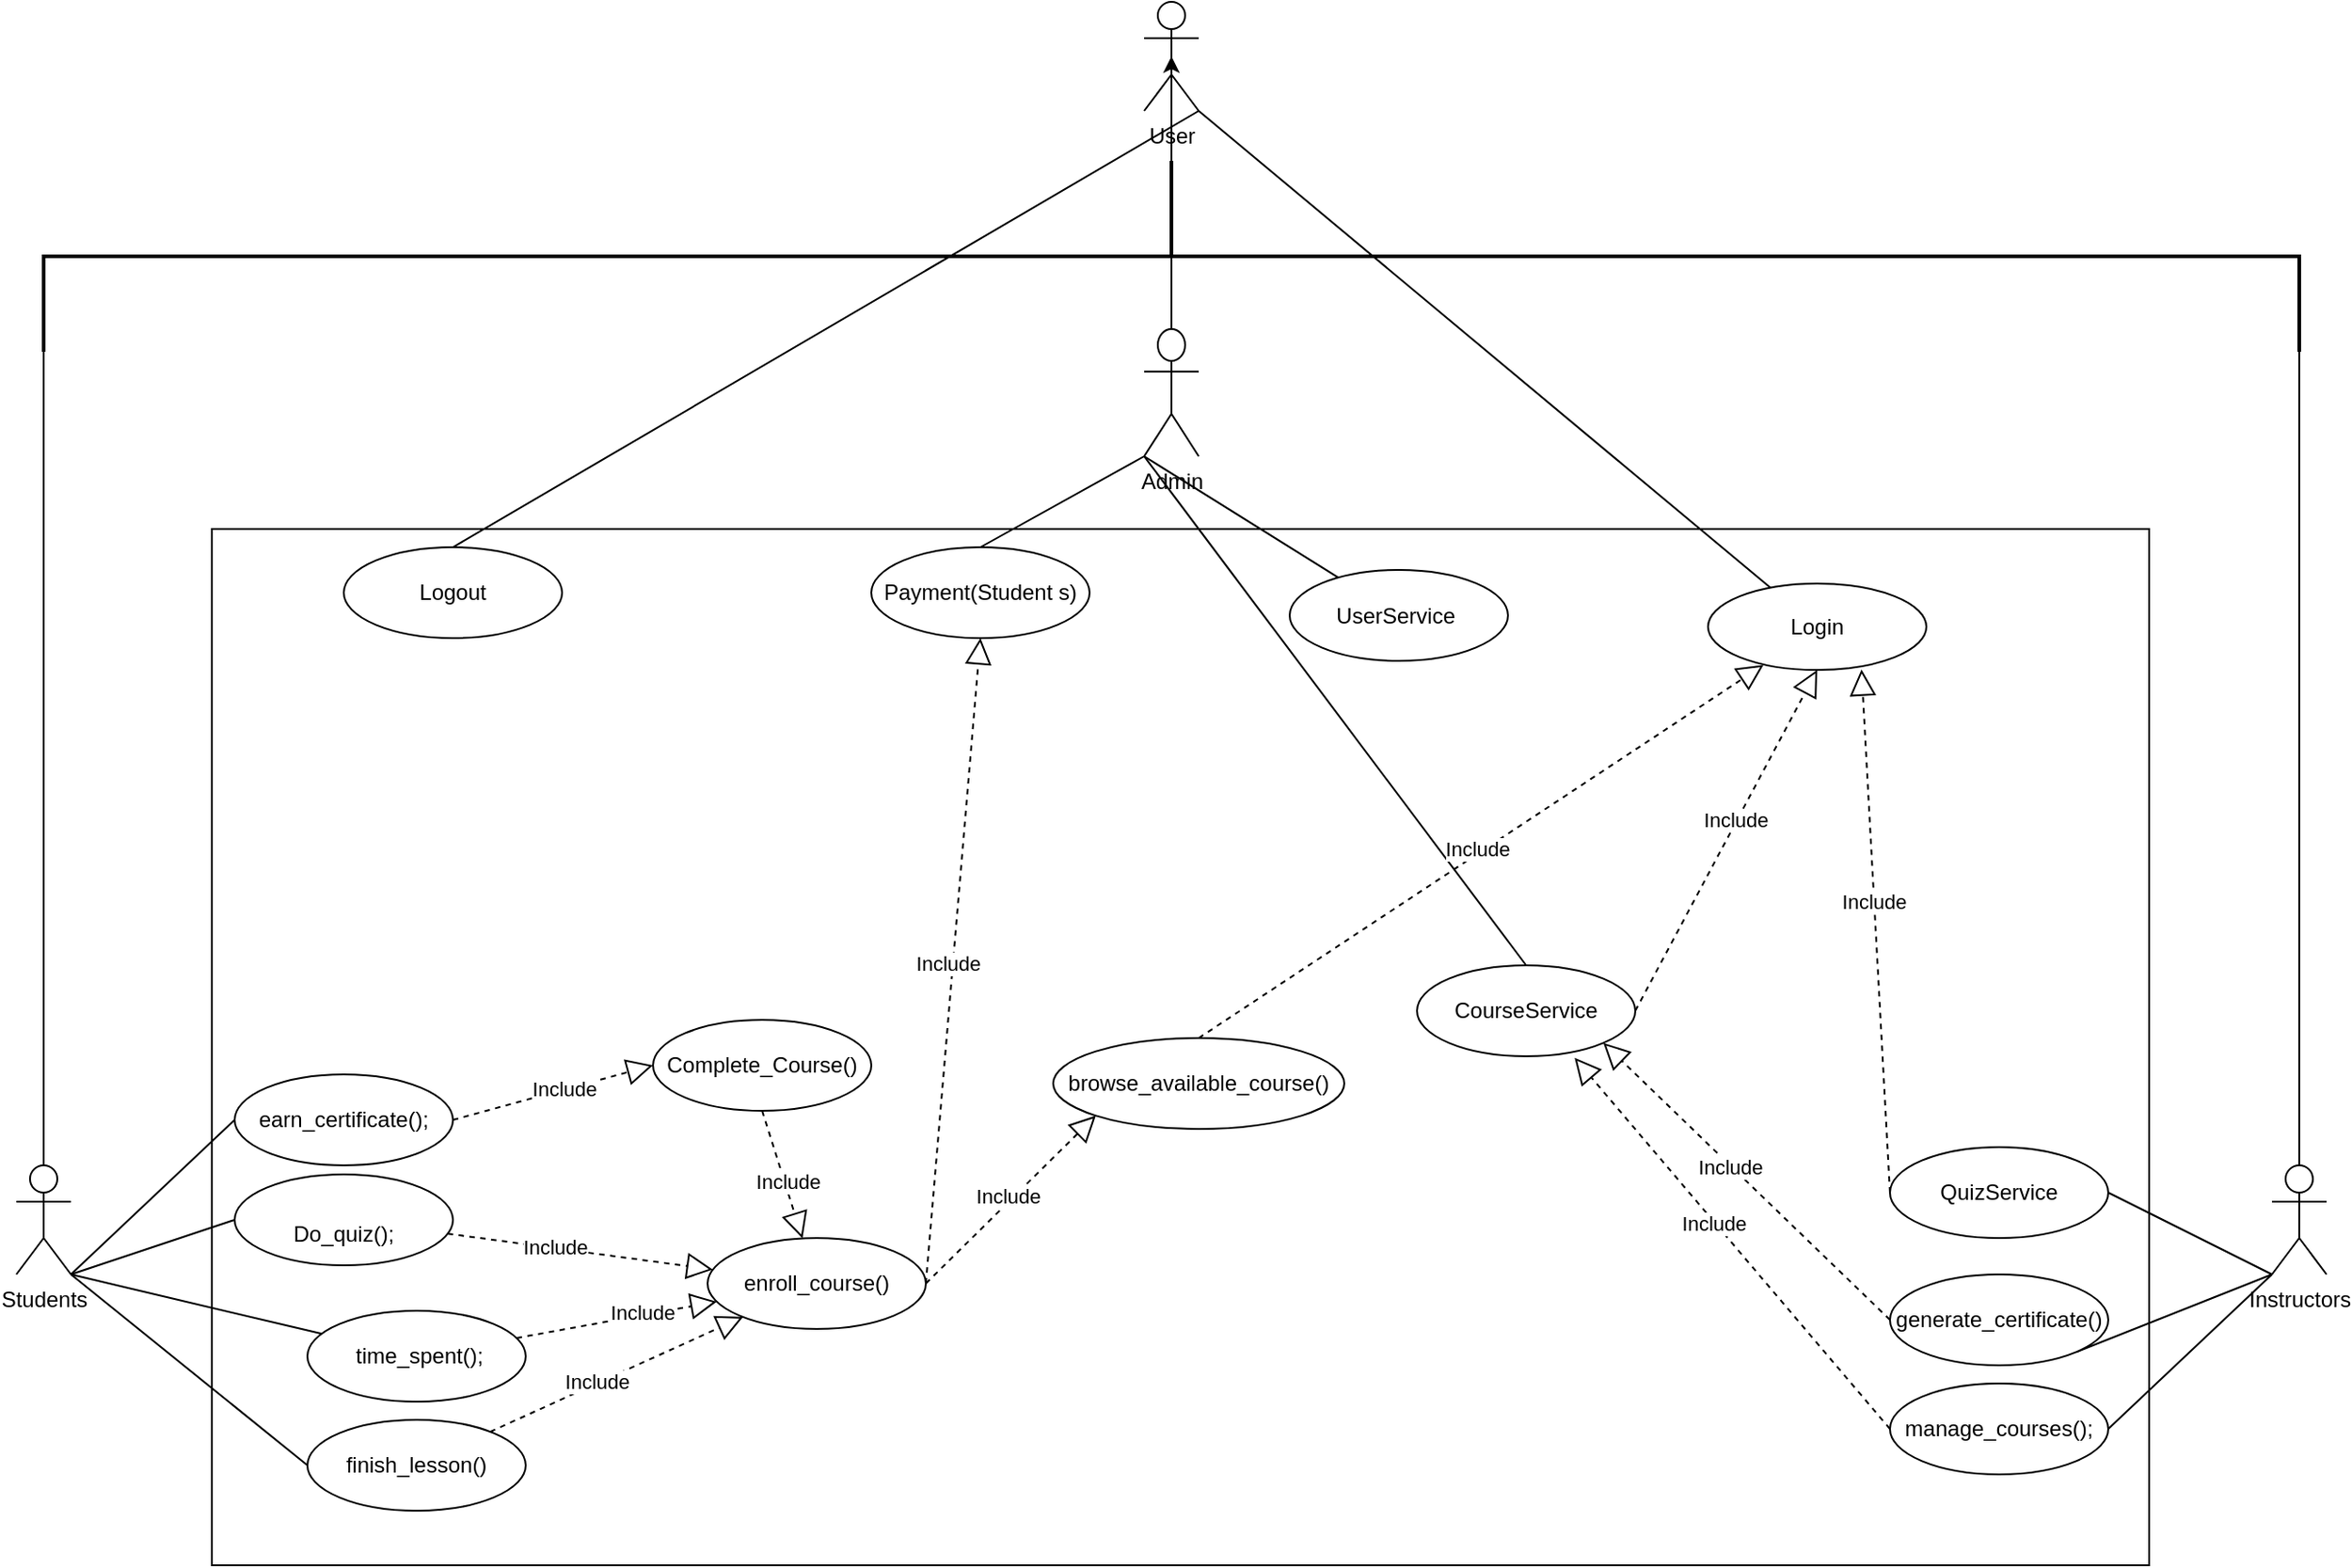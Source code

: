 <mxfile version="28.2.7">
  <diagram name="Page-1" id="zw6fOnVvNEJQJ8MzUSi_">
    <mxGraphModel dx="1389" dy="1935" grid="1" gridSize="10" guides="1" tooltips="1" connect="1" arrows="1" fold="1" page="1" pageScale="1" pageWidth="850" pageHeight="1100" math="0" shadow="0">
      <root>
        <mxCell id="0" />
        <mxCell id="1" parent="0" />
        <mxCell id="bPnjTXjafhnAm1Io0pNq-4" value="Instructors" style="shape=umlActor;verticalLabelPosition=bottom;verticalAlign=top;html=1;outlineConnect=0;" vertex="1" parent="1">
          <mxGeometry x="1300" y="200" width="30" height="60" as="geometry" />
        </mxCell>
        <mxCell id="bPnjTXjafhnAm1Io0pNq-5" value="Students&lt;div&gt;&lt;br&gt;&lt;/div&gt;" style="shape=umlActor;verticalLabelPosition=bottom;verticalAlign=top;html=1;outlineConnect=0;" vertex="1" parent="1">
          <mxGeometry x="60" y="200" width="30" height="60" as="geometry" />
        </mxCell>
        <mxCell id="bPnjTXjafhnAm1Io0pNq-20" value="" style="rounded=0;whiteSpace=wrap;html=1;" vertex="1" parent="1">
          <mxGeometry x="167.5" y="-150" width="1065" height="570" as="geometry" />
        </mxCell>
        <mxCell id="bPnjTXjafhnAm1Io0pNq-43" value="finish_lesson()" style="ellipse;whiteSpace=wrap;html=1;" vertex="1" parent="1">
          <mxGeometry x="220" y="340" width="120" height="50" as="geometry" />
        </mxCell>
        <mxCell id="bPnjTXjafhnAm1Io0pNq-44" value="enroll_course()" style="ellipse;whiteSpace=wrap;html=1;" vertex="1" parent="1">
          <mxGeometry x="440" y="240" width="120" height="50" as="geometry" />
        </mxCell>
        <mxCell id="bPnjTXjafhnAm1Io0pNq-46" value="browse_available_course()" style="ellipse;whiteSpace=wrap;html=1;" vertex="1" parent="1">
          <mxGeometry x="630" y="130" width="160" height="50" as="geometry" />
        </mxCell>
        <mxCell id="bPnjTXjafhnAm1Io0pNq-47" value="earn_certificate();" style="ellipse;whiteSpace=wrap;html=1;" vertex="1" parent="1">
          <mxGeometry x="180" y="150" width="120" height="50" as="geometry" />
        </mxCell>
        <mxCell id="bPnjTXjafhnAm1Io0pNq-48" value="&lt;br&gt;Do_quiz();" style="ellipse;whiteSpace=wrap;html=1;" vertex="1" parent="1">
          <mxGeometry x="180" y="205" width="120" height="50" as="geometry" />
        </mxCell>
        <mxCell id="bPnjTXjafhnAm1Io0pNq-51" value="QuizService" style="ellipse;whiteSpace=wrap;html=1;" vertex="1" parent="1">
          <mxGeometry x="1090" y="190" width="120" height="50" as="geometry" />
        </mxCell>
        <mxCell id="bPnjTXjafhnAm1Io0pNq-54" value="manage_courses();" style="ellipse;whiteSpace=wrap;html=1;" vertex="1" parent="1">
          <mxGeometry x="1090" y="320" width="120" height="50" as="geometry" />
        </mxCell>
        <mxCell id="bPnjTXjafhnAm1Io0pNq-55" value="Logout" style="ellipse;whiteSpace=wrap;html=1;" vertex="1" parent="1">
          <mxGeometry x="240" y="-140" width="120" height="50" as="geometry" />
        </mxCell>
        <mxCell id="bPnjTXjafhnAm1Io0pNq-56" value="Login" style="ellipse;whiteSpace=wrap;html=1;" vertex="1" parent="1">
          <mxGeometry x="990" y="-120" width="120" height="47.5" as="geometry" />
        </mxCell>
        <mxCell id="bPnjTXjafhnAm1Io0pNq-62" value="" style="endArrow=block;dashed=1;endFill=0;endSize=12;html=1;rounded=0;" edge="1" parent="1" source="bPnjTXjafhnAm1Io0pNq-48" target="bPnjTXjafhnAm1Io0pNq-44">
          <mxGeometry width="50" height="50" relative="1" as="geometry">
            <mxPoint x="650" y="530" as="sourcePoint" />
            <mxPoint x="600" y="580" as="targetPoint" />
          </mxGeometry>
        </mxCell>
        <mxCell id="bPnjTXjafhnAm1Io0pNq-120" value="Include" style="edgeLabel;html=1;align=center;verticalAlign=middle;resizable=0;points=[];" vertex="1" connectable="0" parent="bPnjTXjafhnAm1Io0pNq-62">
          <mxGeometry x="-0.196" y="1" relative="1" as="geometry">
            <mxPoint as="offset" />
          </mxGeometry>
        </mxCell>
        <mxCell id="bPnjTXjafhnAm1Io0pNq-63" value="" style="endArrow=block;dashed=1;endFill=0;endSize=12;html=1;rounded=0;" edge="1" parent="1" source="bPnjTXjafhnAm1Io0pNq-45" target="bPnjTXjafhnAm1Io0pNq-44">
          <mxGeometry width="50" height="50" relative="1" as="geometry">
            <mxPoint x="240" y="410" as="sourcePoint" />
            <mxPoint x="100" y="690" as="targetPoint" />
          </mxGeometry>
        </mxCell>
        <mxCell id="bPnjTXjafhnAm1Io0pNq-114" value="Include" style="edgeLabel;html=1;align=center;verticalAlign=middle;resizable=0;points=[];" vertex="1" connectable="0" parent="bPnjTXjafhnAm1Io0pNq-63">
          <mxGeometry x="0.245" y="2" relative="1" as="geometry">
            <mxPoint x="1" as="offset" />
          </mxGeometry>
        </mxCell>
        <mxCell id="bPnjTXjafhnAm1Io0pNq-65" value="" style="endArrow=block;dashed=1;endFill=0;endSize=12;html=1;rounded=0;exitX=0.5;exitY=1;exitDx=0;exitDy=0;" edge="1" parent="1" source="bPnjTXjafhnAm1Io0pNq-223" target="bPnjTXjafhnAm1Io0pNq-44">
          <mxGeometry width="50" height="50" relative="1" as="geometry">
            <mxPoint x="250" y="220" as="sourcePoint" />
            <mxPoint x="130" y="470" as="targetPoint" />
          </mxGeometry>
        </mxCell>
        <mxCell id="bPnjTXjafhnAm1Io0pNq-121" value="Include" style="edgeLabel;html=1;align=center;verticalAlign=middle;resizable=0;points=[];" vertex="1" connectable="0" parent="bPnjTXjafhnAm1Io0pNq-65">
          <mxGeometry x="0.114" y="1" relative="1" as="geometry">
            <mxPoint as="offset" />
          </mxGeometry>
        </mxCell>
        <mxCell id="bPnjTXjafhnAm1Io0pNq-67" value="" style="endArrow=block;dashed=1;endFill=0;endSize=12;html=1;rounded=0;" edge="1" parent="1" source="bPnjTXjafhnAm1Io0pNq-43" target="bPnjTXjafhnAm1Io0pNq-44">
          <mxGeometry width="50" height="50" relative="1" as="geometry">
            <mxPoint x="250" y="470" as="sourcePoint" />
            <mxPoint x="110" y="440" as="targetPoint" />
          </mxGeometry>
        </mxCell>
        <mxCell id="bPnjTXjafhnAm1Io0pNq-119" value="Include" style="edgeLabel;html=1;align=center;verticalAlign=middle;resizable=0;points=[];" vertex="1" connectable="0" parent="bPnjTXjafhnAm1Io0pNq-67">
          <mxGeometry x="-0.157" y="1" relative="1" as="geometry">
            <mxPoint as="offset" />
          </mxGeometry>
        </mxCell>
        <mxCell id="bPnjTXjafhnAm1Io0pNq-86" value="" style="endArrow=none;html=1;rounded=0;exitX=1;exitY=1;exitDx=0;exitDy=0;entryX=0;entryY=1;entryDx=0;entryDy=0;entryPerimeter=0;" edge="1" parent="1" source="bPnjTXjafhnAm1Io0pNq-53" target="bPnjTXjafhnAm1Io0pNq-4">
          <mxGeometry width="50" height="50" relative="1" as="geometry">
            <mxPoint x="800" y="339" as="sourcePoint" />
            <mxPoint x="1040" y="290" as="targetPoint" />
          </mxGeometry>
        </mxCell>
        <mxCell id="bPnjTXjafhnAm1Io0pNq-88" value="" style="endArrow=none;html=1;rounded=0;exitX=1;exitY=0.5;exitDx=0;exitDy=0;entryX=0;entryY=1;entryDx=0;entryDy=0;entryPerimeter=0;" edge="1" parent="1" source="bPnjTXjafhnAm1Io0pNq-51" target="bPnjTXjafhnAm1Io0pNq-4">
          <mxGeometry width="50" height="50" relative="1" as="geometry">
            <mxPoint x="860" y="339" as="sourcePoint" />
            <mxPoint x="770" y="470" as="targetPoint" />
          </mxGeometry>
        </mxCell>
        <mxCell id="bPnjTXjafhnAm1Io0pNq-103" value="" style="endArrow=none;html=1;rounded=0;exitX=1;exitY=0.5;exitDx=0;exitDy=0;entryX=0;entryY=1;entryDx=0;entryDy=0;entryPerimeter=0;" edge="1" parent="1" source="bPnjTXjafhnAm1Io0pNq-54" target="bPnjTXjafhnAm1Io0pNq-4">
          <mxGeometry width="50" height="50" relative="1" as="geometry">
            <mxPoint x="630" y="347" as="sourcePoint" />
            <mxPoint x="1350" y="465" as="targetPoint" />
          </mxGeometry>
        </mxCell>
        <mxCell id="bPnjTXjafhnAm1Io0pNq-53" value="generate_certificate()" style="ellipse;whiteSpace=wrap;html=1;" vertex="1" parent="1">
          <mxGeometry x="1090" y="260" width="120" height="50" as="geometry" />
        </mxCell>
        <mxCell id="bPnjTXjafhnAm1Io0pNq-125" value="Payment(Student s)" style="ellipse;whiteSpace=wrap;html=1;" vertex="1" parent="1">
          <mxGeometry x="530" y="-140" width="120" height="50" as="geometry" />
        </mxCell>
        <object label="Admin" Admin="Admin&#xa;" id="bPnjTXjafhnAm1Io0pNq-129">
          <mxCell style="shape=umlActor;verticalLabelPosition=bottom;verticalAlign=top;html=1;outlineConnect=0;rotation=0;" vertex="1" parent="1">
            <mxGeometry x="680" y="-260" width="30" height="70" as="geometry" />
          </mxCell>
        </object>
        <mxCell id="bPnjTXjafhnAm1Io0pNq-130" value="CourseService" style="ellipse;whiteSpace=wrap;html=1;" vertex="1" parent="1">
          <mxGeometry x="830" y="90" width="120" height="50" as="geometry" />
        </mxCell>
        <mxCell id="bPnjTXjafhnAm1Io0pNq-131" value="UserService&amp;nbsp;" style="ellipse;whiteSpace=wrap;html=1;" vertex="1" parent="1">
          <mxGeometry x="760" y="-127.5" width="120" height="50" as="geometry" />
        </mxCell>
        <mxCell id="bPnjTXjafhnAm1Io0pNq-132" value="" style="endArrow=none;html=1;rounded=0;exitX=0;exitY=1;exitDx=0;exitDy=0;exitPerimeter=0;entryX=0.5;entryY=0;entryDx=0;entryDy=0;" edge="1" parent="1" source="bPnjTXjafhnAm1Io0pNq-129" target="bPnjTXjafhnAm1Io0pNq-130">
          <mxGeometry width="50" height="50" relative="1" as="geometry">
            <mxPoint x="615" y="108" as="sourcePoint" />
            <mxPoint x="755" y="-172" as="targetPoint" />
          </mxGeometry>
        </mxCell>
        <mxCell id="bPnjTXjafhnAm1Io0pNq-133" value="" style="endArrow=none;html=1;rounded=0;exitX=0;exitY=1;exitDx=0;exitDy=0;exitPerimeter=0;" edge="1" parent="1" source="bPnjTXjafhnAm1Io0pNq-129" target="bPnjTXjafhnAm1Io0pNq-131">
          <mxGeometry width="50" height="50" relative="1" as="geometry">
            <mxPoint x="605" y="-2" as="sourcePoint" />
            <mxPoint x="745" y="-282" as="targetPoint" />
          </mxGeometry>
        </mxCell>
        <mxCell id="bPnjTXjafhnAm1Io0pNq-148" value="" style="endArrow=none;html=1;rounded=0;entryX=0.5;entryY=0;entryDx=0;entryDy=0;exitX=0;exitY=1;exitDx=0;exitDy=0;exitPerimeter=0;" edge="1" parent="1" source="bPnjTXjafhnAm1Io0pNq-129" target="bPnjTXjafhnAm1Io0pNq-125">
          <mxGeometry width="50" height="50" relative="1" as="geometry">
            <mxPoint x="530" y="-180" as="sourcePoint" />
            <mxPoint x="492" y="209" as="targetPoint" />
          </mxGeometry>
        </mxCell>
        <mxCell id="bPnjTXjafhnAm1Io0pNq-149" style="edgeStyle=orthogonalEdgeStyle;rounded=0;orthogonalLoop=1;jettySize=auto;html=1;exitX=0.5;exitY=1;exitDx=0;exitDy=0;" edge="1" parent="1" source="bPnjTXjafhnAm1Io0pNq-125" target="bPnjTXjafhnAm1Io0pNq-125">
          <mxGeometry relative="1" as="geometry" />
        </mxCell>
        <mxCell id="bPnjTXjafhnAm1Io0pNq-155" value="User" style="shape=umlActor;verticalLabelPosition=bottom;verticalAlign=top;html=1;outlineConnect=0;" vertex="1" parent="1">
          <mxGeometry x="680" y="-440" width="30" height="60" as="geometry" />
        </mxCell>
        <mxCell id="bPnjTXjafhnAm1Io0pNq-162" value="" style="strokeWidth=2;html=1;shape=mxgraph.flowchart.annotation_2;align=left;labelPosition=right;pointerEvents=1;rotation=90;" vertex="1" parent="1">
          <mxGeometry x="642.5" y="-920" width="105" height="1240" as="geometry" />
        </mxCell>
        <mxCell id="bPnjTXjafhnAm1Io0pNq-165" value="" style="endArrow=classic;html=1;rounded=0;entryX=0.5;entryY=0.5;entryDx=0;entryDy=0;entryPerimeter=0;exitX=0;exitY=0.5;exitDx=0;exitDy=0;exitPerimeter=0;" edge="1" parent="1" source="bPnjTXjafhnAm1Io0pNq-162" target="bPnjTXjafhnAm1Io0pNq-155">
          <mxGeometry width="50" height="50" relative="1" as="geometry">
            <mxPoint x="690" y="20" as="sourcePoint" />
            <mxPoint x="740" y="-30" as="targetPoint" />
          </mxGeometry>
        </mxCell>
        <mxCell id="bPnjTXjafhnAm1Io0pNq-169" value="" style="endArrow=none;html=1;rounded=0;entryX=1;entryY=1;entryDx=0;entryDy=0;entryPerimeter=0;exitX=0.5;exitY=0;exitDx=0;exitDy=0;exitPerimeter=0;" edge="1" parent="1" source="bPnjTXjafhnAm1Io0pNq-5" target="bPnjTXjafhnAm1Io0pNq-162">
          <mxGeometry width="50" height="50" relative="1" as="geometry">
            <mxPoint x="75" y="160" as="sourcePoint" />
            <mxPoint x="90" y="-90" as="targetPoint" />
          </mxGeometry>
        </mxCell>
        <mxCell id="bPnjTXjafhnAm1Io0pNq-170" value="" style="endArrow=none;html=1;rounded=0;exitX=0.5;exitY=0;exitDx=0;exitDy=0;exitPerimeter=0;entryX=0.805;entryY=0;entryDx=0;entryDy=0;entryPerimeter=0;" edge="1" parent="1" source="bPnjTXjafhnAm1Io0pNq-4" target="bPnjTXjafhnAm1Io0pNq-162">
          <mxGeometry width="50" height="50" relative="1" as="geometry">
            <mxPoint x="1270" y="-200" as="sourcePoint" />
            <mxPoint x="1320" y="-250" as="targetPoint" />
          </mxGeometry>
        </mxCell>
        <mxCell id="bPnjTXjafhnAm1Io0pNq-171" value="" style="endArrow=none;html=1;rounded=0;entryX=0.497;entryY=0.5;entryDx=0;entryDy=0;entryPerimeter=0;" edge="1" parent="1" source="bPnjTXjafhnAm1Io0pNq-129" target="bPnjTXjafhnAm1Io0pNq-162">
          <mxGeometry width="50" height="50" relative="1" as="geometry">
            <mxPoint x="690" y="70" as="sourcePoint" />
            <mxPoint x="740" y="20" as="targetPoint" />
          </mxGeometry>
        </mxCell>
        <mxCell id="bPnjTXjafhnAm1Io0pNq-172" value="" style="endArrow=none;html=1;rounded=0;entryX=1;entryY=1;entryDx=0;entryDy=0;entryPerimeter=0;" edge="1" parent="1" source="bPnjTXjafhnAm1Io0pNq-56" target="bPnjTXjafhnAm1Io0pNq-155">
          <mxGeometry width="50" height="50" relative="1" as="geometry">
            <mxPoint x="690" y="70" as="sourcePoint" />
            <mxPoint x="740" y="20" as="targetPoint" />
          </mxGeometry>
        </mxCell>
        <mxCell id="bPnjTXjafhnAm1Io0pNq-173" value="" style="endArrow=none;html=1;rounded=0;entryX=1;entryY=1;entryDx=0;entryDy=0;entryPerimeter=0;exitX=0.5;exitY=0;exitDx=0;exitDy=0;" edge="1" parent="1" source="bPnjTXjafhnAm1Io0pNq-55" target="bPnjTXjafhnAm1Io0pNq-155">
          <mxGeometry width="50" height="50" relative="1" as="geometry">
            <mxPoint x="690" y="70" as="sourcePoint" />
            <mxPoint x="740" y="20" as="targetPoint" />
          </mxGeometry>
        </mxCell>
        <mxCell id="bPnjTXjafhnAm1Io0pNq-180" value="" style="endArrow=block;dashed=1;endFill=0;endSize=12;html=1;rounded=0;exitX=1;exitY=0.5;exitDx=0;exitDy=0;entryX=0.5;entryY=1;entryDx=0;entryDy=0;" edge="1" parent="1" source="bPnjTXjafhnAm1Io0pNq-44" target="bPnjTXjafhnAm1Io0pNq-125">
          <mxGeometry width="160" relative="1" as="geometry">
            <mxPoint x="630" y="40" as="sourcePoint" />
            <mxPoint x="790" y="40" as="targetPoint" />
          </mxGeometry>
        </mxCell>
        <mxCell id="bPnjTXjafhnAm1Io0pNq-181" value="Include" style="edgeLabel;html=1;align=center;verticalAlign=middle;resizable=0;points=[];" vertex="1" connectable="0" parent="bPnjTXjafhnAm1Io0pNq-180">
          <mxGeometry x="-0.005" y="3" relative="1" as="geometry">
            <mxPoint as="offset" />
          </mxGeometry>
        </mxCell>
        <mxCell id="bPnjTXjafhnAm1Io0pNq-199" value="" style="endArrow=none;html=1;rounded=0;exitX=1;exitY=1;exitDx=0;exitDy=0;exitPerimeter=0;" edge="1" parent="1" source="bPnjTXjafhnAm1Io0pNq-5" target="bPnjTXjafhnAm1Io0pNq-45">
          <mxGeometry width="50" height="50" relative="1" as="geometry">
            <mxPoint x="90" y="260" as="sourcePoint" />
            <mxPoint x="505" y="388" as="targetPoint" />
          </mxGeometry>
        </mxCell>
        <mxCell id="bPnjTXjafhnAm1Io0pNq-45" value="&amp;nbsp;time_spent();" style="ellipse;whiteSpace=wrap;html=1;" vertex="1" parent="1">
          <mxGeometry x="220" y="280" width="120" height="50" as="geometry" />
        </mxCell>
        <mxCell id="bPnjTXjafhnAm1Io0pNq-200" value="" style="endArrow=none;html=1;rounded=0;exitX=1;exitY=1;exitDx=0;exitDy=0;exitPerimeter=0;entryX=0;entryY=0.5;entryDx=0;entryDy=0;" edge="1" parent="1" source="bPnjTXjafhnAm1Io0pNq-5" target="bPnjTXjafhnAm1Io0pNq-43">
          <mxGeometry width="50" height="50" relative="1" as="geometry">
            <mxPoint x="190" y="280" as="sourcePoint" />
            <mxPoint x="328" y="313" as="targetPoint" />
          </mxGeometry>
        </mxCell>
        <mxCell id="bPnjTXjafhnAm1Io0pNq-201" value="" style="endArrow=none;html=1;rounded=0;exitX=1;exitY=1;exitDx=0;exitDy=0;exitPerimeter=0;entryX=0;entryY=0.5;entryDx=0;entryDy=0;" edge="1" parent="1" source="bPnjTXjafhnAm1Io0pNq-5" target="bPnjTXjafhnAm1Io0pNq-48">
          <mxGeometry width="50" height="50" relative="1" as="geometry">
            <mxPoint x="190" y="280" as="sourcePoint" />
            <mxPoint x="328" y="313" as="targetPoint" />
          </mxGeometry>
        </mxCell>
        <mxCell id="bPnjTXjafhnAm1Io0pNq-202" value="" style="endArrow=none;html=1;rounded=0;entryX=0;entryY=0.5;entryDx=0;entryDy=0;" edge="1" parent="1" target="bPnjTXjafhnAm1Io0pNq-47">
          <mxGeometry width="50" height="50" relative="1" as="geometry">
            <mxPoint x="90" y="260" as="sourcePoint" />
            <mxPoint x="328" y="313" as="targetPoint" />
          </mxGeometry>
        </mxCell>
        <mxCell id="bPnjTXjafhnAm1Io0pNq-203" value="" style="endArrow=block;dashed=1;endFill=0;endSize=12;html=1;rounded=0;exitX=1;exitY=0.5;exitDx=0;exitDy=0;entryX=0;entryY=1;entryDx=0;entryDy=0;" edge="1" parent="1" source="bPnjTXjafhnAm1Io0pNq-44" target="bPnjTXjafhnAm1Io0pNq-46">
          <mxGeometry width="160" relative="1" as="geometry">
            <mxPoint x="830" y="485" as="sourcePoint" />
            <mxPoint x="610" y="260" as="targetPoint" />
          </mxGeometry>
        </mxCell>
        <mxCell id="bPnjTXjafhnAm1Io0pNq-204" value="Include" style="edgeLabel;html=1;align=center;verticalAlign=middle;resizable=0;points=[];" vertex="1" connectable="0" parent="bPnjTXjafhnAm1Io0pNq-203">
          <mxGeometry x="-0.005" y="3" relative="1" as="geometry">
            <mxPoint as="offset" />
          </mxGeometry>
        </mxCell>
        <mxCell id="bPnjTXjafhnAm1Io0pNq-206" value="" style="endArrow=block;dashed=1;endFill=0;endSize=12;html=1;rounded=0;exitX=0.5;exitY=0;exitDx=0;exitDy=0;entryX=0.254;entryY=0.942;entryDx=0;entryDy=0;entryPerimeter=0;" edge="1" parent="1" source="bPnjTXjafhnAm1Io0pNq-46" target="bPnjTXjafhnAm1Io0pNq-56">
          <mxGeometry width="160" relative="1" as="geometry">
            <mxPoint x="750" y="475" as="sourcePoint" />
            <mxPoint x="790" y="150" as="targetPoint" />
          </mxGeometry>
        </mxCell>
        <mxCell id="bPnjTXjafhnAm1Io0pNq-207" value="Include" style="edgeLabel;html=1;align=center;verticalAlign=middle;resizable=0;points=[];" vertex="1" connectable="0" parent="bPnjTXjafhnAm1Io0pNq-206">
          <mxGeometry x="-0.005" y="3" relative="1" as="geometry">
            <mxPoint as="offset" />
          </mxGeometry>
        </mxCell>
        <mxCell id="bPnjTXjafhnAm1Io0pNq-209" style="edgeStyle=none;shape=connector;rounded=0;orthogonalLoop=1;jettySize=auto;html=1;exitX=0.5;exitY=1;exitDx=0;exitDy=0;dashed=1;strokeColor=default;align=center;verticalAlign=middle;fontFamily=Helvetica;fontSize=11;fontColor=default;labelBackgroundColor=default;endArrow=block;endFill=0;endSize=12;" edge="1" parent="1" source="bPnjTXjafhnAm1Io0pNq-125" target="bPnjTXjafhnAm1Io0pNq-125">
          <mxGeometry relative="1" as="geometry" />
        </mxCell>
        <mxCell id="bPnjTXjafhnAm1Io0pNq-212" value="" style="endArrow=block;dashed=1;endFill=0;endSize=12;html=1;rounded=0;exitX=0;exitY=0.5;exitDx=0;exitDy=0;entryX=1;entryY=1;entryDx=0;entryDy=0;" edge="1" parent="1" source="bPnjTXjafhnAm1Io0pNq-53" target="bPnjTXjafhnAm1Io0pNq-130">
          <mxGeometry width="50" height="50" relative="1" as="geometry">
            <mxPoint x="610" y="400" as="sourcePoint" />
            <mxPoint x="744" y="455" as="targetPoint" />
          </mxGeometry>
        </mxCell>
        <mxCell id="bPnjTXjafhnAm1Io0pNq-213" value="Include" style="edgeLabel;html=1;align=center;verticalAlign=middle;resizable=0;points=[];" vertex="1" connectable="0" parent="bPnjTXjafhnAm1Io0pNq-212">
          <mxGeometry x="0.114" y="1" relative="1" as="geometry">
            <mxPoint as="offset" />
          </mxGeometry>
        </mxCell>
        <mxCell id="bPnjTXjafhnAm1Io0pNq-214" value="" style="endArrow=block;dashed=1;endFill=0;endSize=12;html=1;rounded=0;exitX=0;exitY=0.5;exitDx=0;exitDy=0;entryX=0.703;entryY=0.994;entryDx=0;entryDy=0;entryPerimeter=0;" edge="1" parent="1" source="bPnjTXjafhnAm1Io0pNq-51" target="bPnjTXjafhnAm1Io0pNq-56">
          <mxGeometry width="50" height="50" relative="1" as="geometry">
            <mxPoint x="610" y="400" as="sourcePoint" />
            <mxPoint x="744" y="455" as="targetPoint" />
          </mxGeometry>
        </mxCell>
        <mxCell id="bPnjTXjafhnAm1Io0pNq-215" value="Include" style="edgeLabel;html=1;align=center;verticalAlign=middle;resizable=0;points=[];" vertex="1" connectable="0" parent="bPnjTXjafhnAm1Io0pNq-214">
          <mxGeometry x="0.114" y="1" relative="1" as="geometry">
            <mxPoint as="offset" />
          </mxGeometry>
        </mxCell>
        <mxCell id="bPnjTXjafhnAm1Io0pNq-216" value="" style="endArrow=block;dashed=1;endFill=0;endSize=12;html=1;rounded=0;exitX=0;exitY=0.5;exitDx=0;exitDy=0;entryX=0.722;entryY=1.017;entryDx=0;entryDy=0;entryPerimeter=0;" edge="1" parent="1" source="bPnjTXjafhnAm1Io0pNq-54" target="bPnjTXjafhnAm1Io0pNq-130">
          <mxGeometry width="50" height="50" relative="1" as="geometry">
            <mxPoint x="610" y="400" as="sourcePoint" />
            <mxPoint x="760" y="120" as="targetPoint" />
          </mxGeometry>
        </mxCell>
        <mxCell id="bPnjTXjafhnAm1Io0pNq-217" value="Include" style="edgeLabel;html=1;align=center;verticalAlign=middle;resizable=0;points=[];" vertex="1" connectable="0" parent="bPnjTXjafhnAm1Io0pNq-216">
          <mxGeometry x="0.114" y="1" relative="1" as="geometry">
            <mxPoint as="offset" />
          </mxGeometry>
        </mxCell>
        <mxCell id="bPnjTXjafhnAm1Io0pNq-221" value="" style="endArrow=block;dashed=1;endFill=0;endSize=12;html=1;rounded=0;exitX=1;exitY=0.5;exitDx=0;exitDy=0;entryX=0.5;entryY=1;entryDx=0;entryDy=0;" edge="1" parent="1" source="bPnjTXjafhnAm1Io0pNq-130" target="bPnjTXjafhnAm1Io0pNq-56">
          <mxGeometry width="50" height="50" relative="1" as="geometry">
            <mxPoint x="1077" y="382" as="sourcePoint" />
            <mxPoint x="850" y="190" as="targetPoint" />
          </mxGeometry>
        </mxCell>
        <mxCell id="bPnjTXjafhnAm1Io0pNq-222" value="Include" style="edgeLabel;html=1;align=center;verticalAlign=middle;resizable=0;points=[];" vertex="1" connectable="0" parent="bPnjTXjafhnAm1Io0pNq-221">
          <mxGeometry x="0.114" y="1" relative="1" as="geometry">
            <mxPoint as="offset" />
          </mxGeometry>
        </mxCell>
        <mxCell id="bPnjTXjafhnAm1Io0pNq-223" value="Complete_Course()" style="ellipse;whiteSpace=wrap;html=1;" vertex="1" parent="1">
          <mxGeometry x="410" y="120" width="120" height="50" as="geometry" />
        </mxCell>
        <mxCell id="bPnjTXjafhnAm1Io0pNq-224" value="" style="endArrow=block;dashed=1;endFill=0;endSize=12;html=1;rounded=0;exitX=1;exitY=0.5;exitDx=0;exitDy=0;entryX=0;entryY=0.5;entryDx=0;entryDy=0;" edge="1" parent="1" source="bPnjTXjafhnAm1Io0pNq-47" target="bPnjTXjafhnAm1Io0pNq-223">
          <mxGeometry width="50" height="50" relative="1" as="geometry">
            <mxPoint x="300" y="60" as="sourcePoint" />
            <mxPoint x="348" y="160" as="targetPoint" />
          </mxGeometry>
        </mxCell>
        <mxCell id="bPnjTXjafhnAm1Io0pNq-225" value="Include" style="edgeLabel;html=1;align=center;verticalAlign=middle;resizable=0;points=[];" vertex="1" connectable="0" parent="bPnjTXjafhnAm1Io0pNq-224">
          <mxGeometry x="0.114" y="1" relative="1" as="geometry">
            <mxPoint as="offset" />
          </mxGeometry>
        </mxCell>
      </root>
    </mxGraphModel>
  </diagram>
</mxfile>

